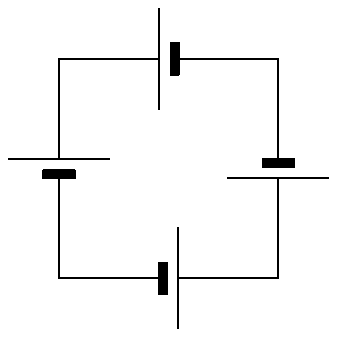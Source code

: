 .\" battery.pic -- electronics battery symbol
.\" $Id$
.\" Carlos Duarte, 971126/981016
.PS
# battery_xxx
#	draws an electronics battery symbol, with positive turned to `xxx'
#
# battery_up
# battery_down
# battery_left
# battery_right
# 
scale=2.54
define battery_up { [
	line left wid 0.4; 
	box at last line .center - (0,0.2) fill 4 wid 0.4 ht 0.1 
] } 

define battery_down { [
	line left wid 0.4; 
	box at last line .center + (0,0.2) fill 4 wid 0.4 ht 0.1 
] }

define battery_right { [
	line up ht 0.4
	box at last line .center - (0.2,0) fill 4 wid 0.1 ht 0.4
] }

define battery_left { [
	line up ht 0.4
	box at last line .center + (0.2,0) fill 4 wid 0.1 ht 0.4
] }

# usage
battery_up
line up at last [].n 
line right
battery_left
line right; line down
battery_down
line down; line left
battery_right
line  left; line up
.PE
